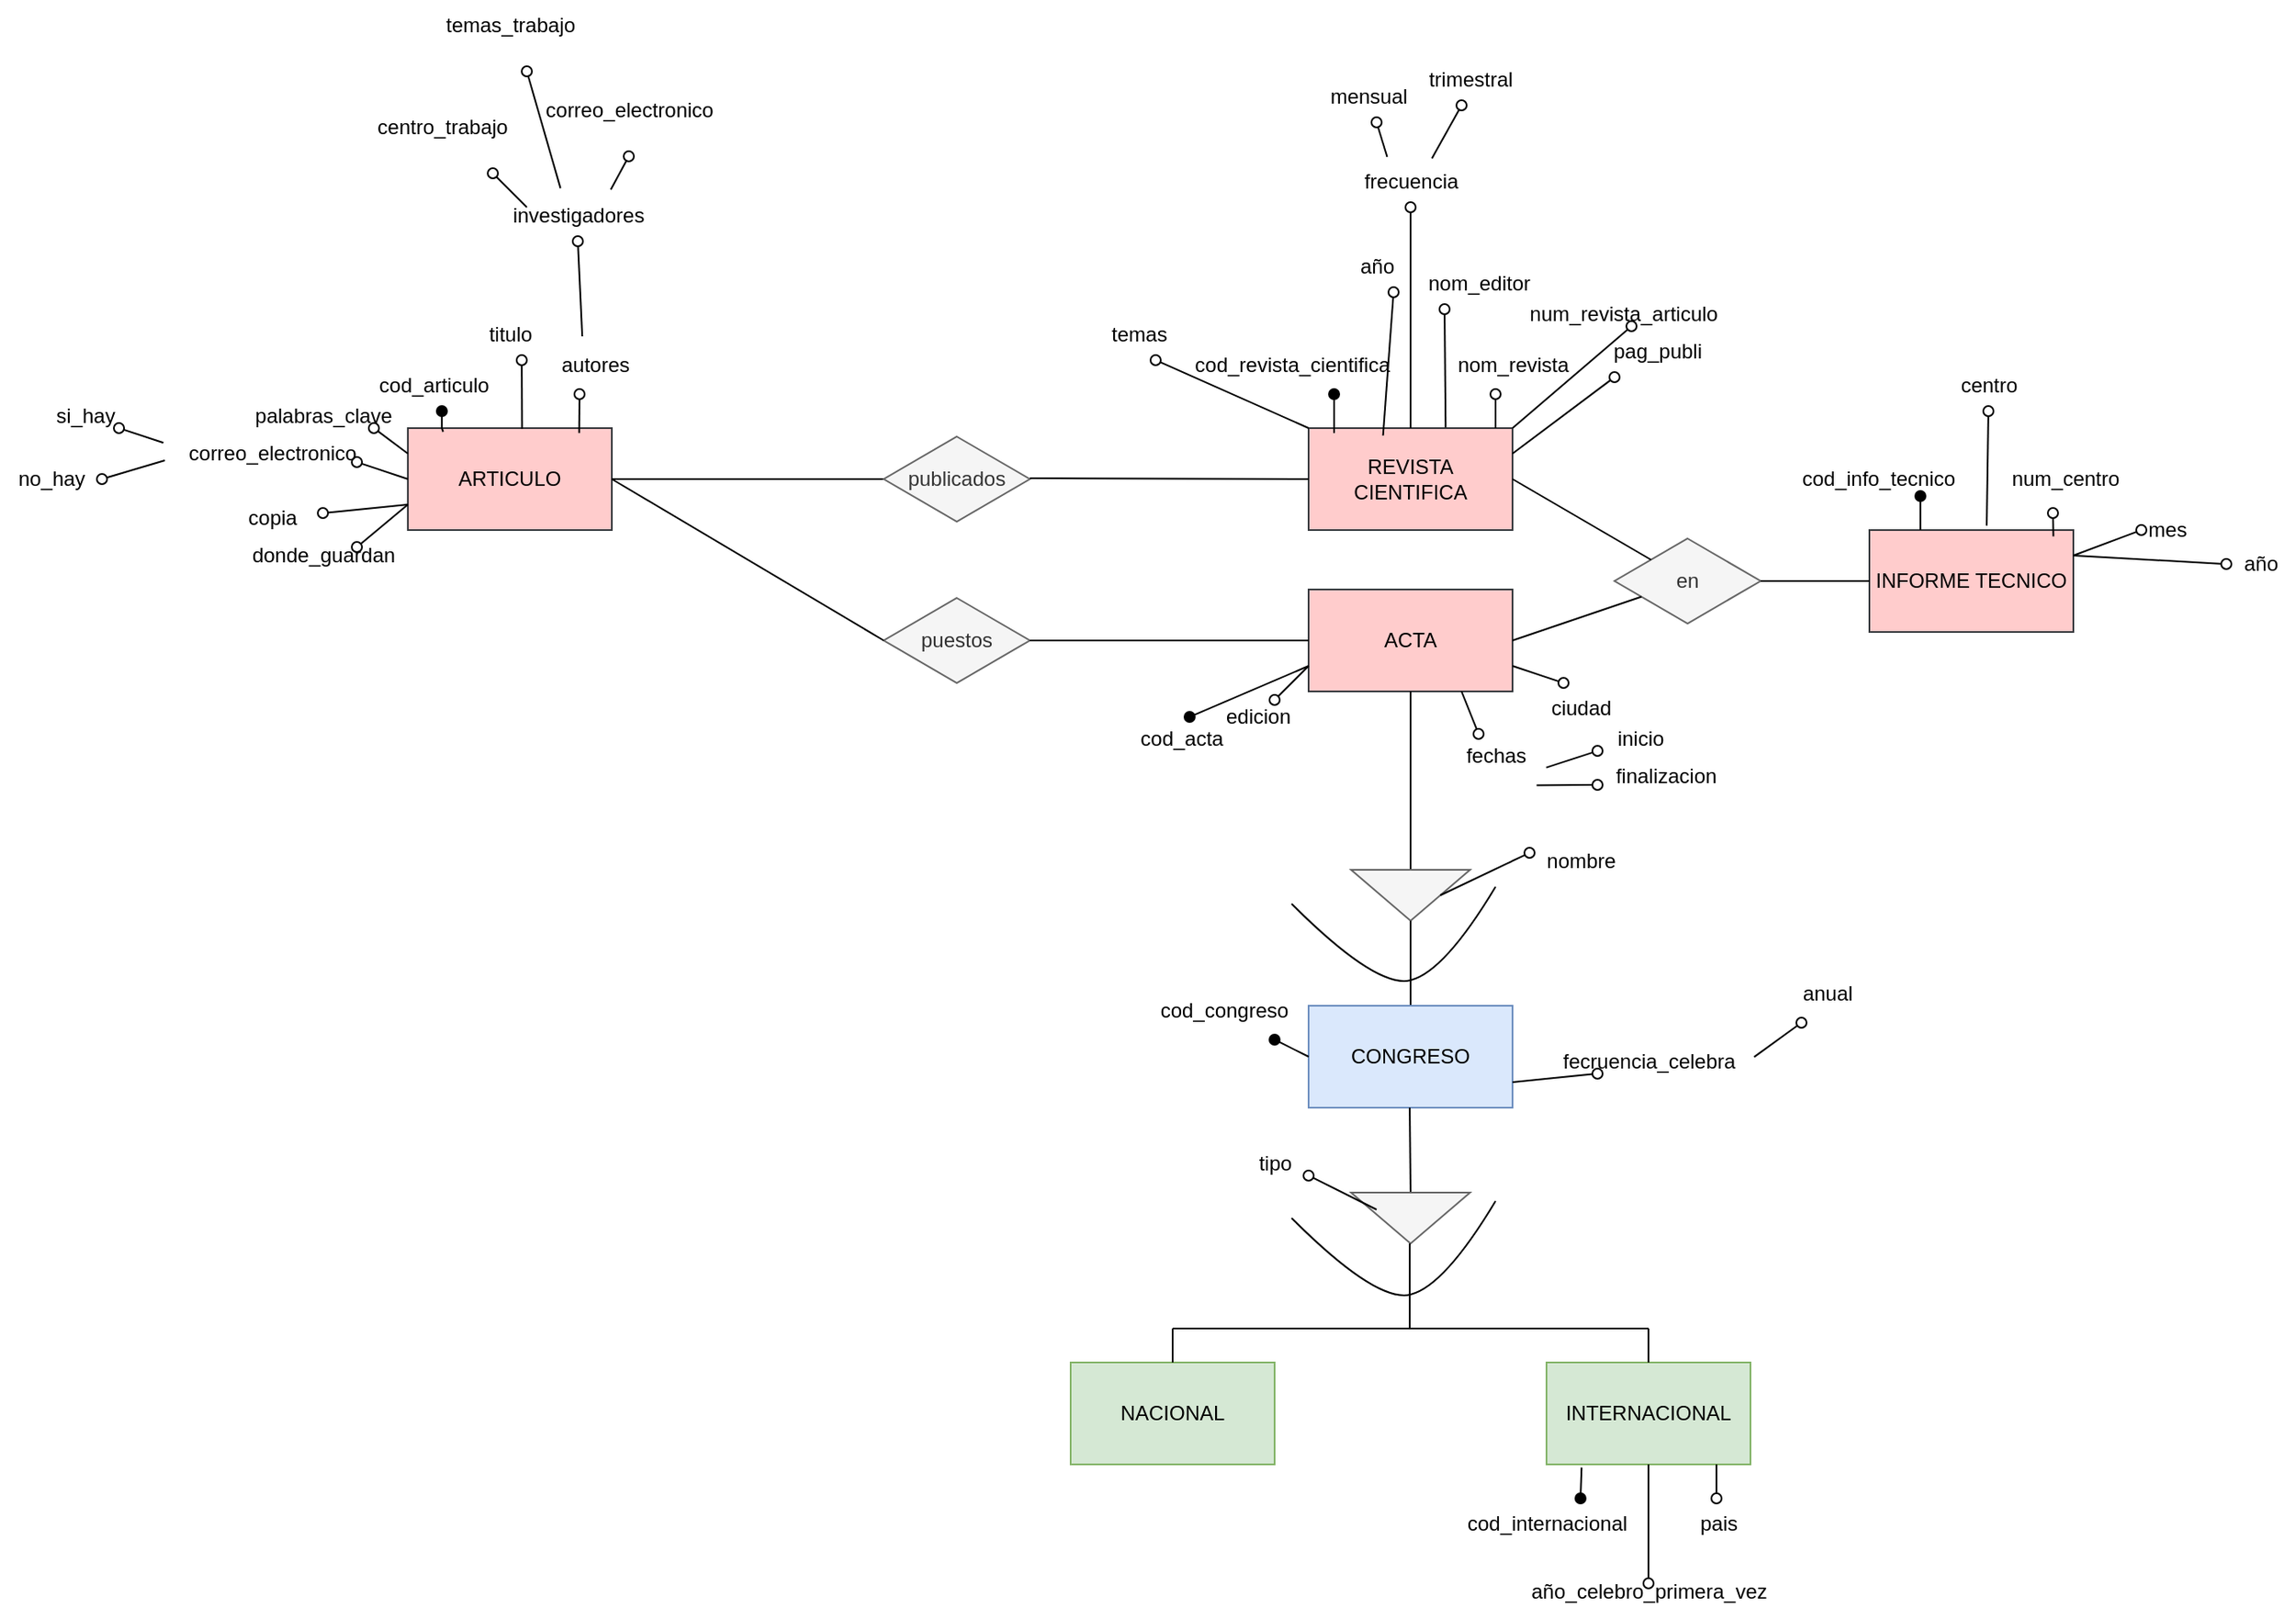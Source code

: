 <mxfile version="24.8.3">
  <diagram name="Página-1" id="g11AucZIUe-Fy0KZNdt1">
    <mxGraphModel dx="1877" dy="1726" grid="1" gridSize="10" guides="1" tooltips="1" connect="1" arrows="1" fold="1" page="1" pageScale="1" pageWidth="827" pageHeight="1169" math="0" shadow="0">
      <root>
        <mxCell id="0" />
        <mxCell id="1" parent="0" />
        <mxCell id="t5aG6DzbK81b0PCmgxbz-1" value="ARTICULO" style="rounded=0;whiteSpace=wrap;html=1;fillColor=#ffcccc;strokeColor=#36393d;" parent="1" vertex="1">
          <mxGeometry x="70" y="70" width="120" height="60" as="geometry" />
        </mxCell>
        <mxCell id="6lAsdZLGoxfmTORIIMi3-1" value="INFORME TECNICO" style="rounded=0;whiteSpace=wrap;html=1;fillColor=#ffcccc;strokeColor=#36393d;" vertex="1" parent="1">
          <mxGeometry x="930" y="130" width="120" height="60" as="geometry" />
        </mxCell>
        <mxCell id="6lAsdZLGoxfmTORIIMi3-2" value="ACTA" style="rounded=0;whiteSpace=wrap;html=1;fillColor=#ffcccc;strokeColor=#36393d;" vertex="1" parent="1">
          <mxGeometry x="600" y="165" width="120" height="60" as="geometry" />
        </mxCell>
        <mxCell id="6lAsdZLGoxfmTORIIMi3-3" value="REVISTA CIENTIFICA" style="rounded=0;whiteSpace=wrap;html=1;fillColor=#ffcccc;strokeColor=#36393d;" vertex="1" parent="1">
          <mxGeometry x="600" y="70" width="120" height="60" as="geometry" />
        </mxCell>
        <mxCell id="6lAsdZLGoxfmTORIIMi3-6" value="" style="endArrow=oval;html=1;rounded=0;exitX=0.173;exitY=0.037;exitDx=0;exitDy=0;exitPerimeter=0;endFill=1;" edge="1" parent="1" source="t5aG6DzbK81b0PCmgxbz-1">
          <mxGeometry width="50" height="50" relative="1" as="geometry">
            <mxPoint x="390" y="320" as="sourcePoint" />
            <mxPoint x="90" y="60" as="targetPoint" />
            <Array as="points">
              <mxPoint x="90" y="70" />
            </Array>
          </mxGeometry>
        </mxCell>
        <mxCell id="6lAsdZLGoxfmTORIIMi3-7" value="cod_articulo" style="text;html=1;align=center;verticalAlign=middle;resizable=0;points=[];autosize=1;strokeColor=none;fillColor=none;" vertex="1" parent="1">
          <mxGeometry x="40" y="30" width="90" height="30" as="geometry" />
        </mxCell>
        <mxCell id="6lAsdZLGoxfmTORIIMi3-8" value="" style="endArrow=oval;html=1;rounded=0;exitX=0.56;exitY=0.007;exitDx=0;exitDy=0;exitPerimeter=0;endFill=0;" edge="1" parent="1" source="t5aG6DzbK81b0PCmgxbz-1">
          <mxGeometry width="50" height="50" relative="1" as="geometry">
            <mxPoint x="390" y="20" as="sourcePoint" />
            <mxPoint x="137" y="30" as="targetPoint" />
          </mxGeometry>
        </mxCell>
        <mxCell id="6lAsdZLGoxfmTORIIMi3-10" value="titulo" style="text;html=1;align=center;verticalAlign=middle;resizable=0;points=[];autosize=1;strokeColor=none;fillColor=none;" vertex="1" parent="1">
          <mxGeometry x="105" width="50" height="30" as="geometry" />
        </mxCell>
        <mxCell id="6lAsdZLGoxfmTORIIMi3-12" value="" style="endArrow=oval;html=1;rounded=0;exitX=0.84;exitY=0.047;exitDx=0;exitDy=0;exitPerimeter=0;endFill=0;" edge="1" parent="1" source="t5aG6DzbK81b0PCmgxbz-1">
          <mxGeometry width="50" height="50" relative="1" as="geometry">
            <mxPoint x="390" y="10" as="sourcePoint" />
            <mxPoint x="171" y="50" as="targetPoint" />
          </mxGeometry>
        </mxCell>
        <mxCell id="6lAsdZLGoxfmTORIIMi3-13" value="autores" style="text;html=1;align=center;verticalAlign=middle;resizable=0;points=[];autosize=1;strokeColor=none;fillColor=none;" vertex="1" parent="1">
          <mxGeometry x="150" y="18" width="60" height="30" as="geometry" />
        </mxCell>
        <mxCell id="6lAsdZLGoxfmTORIIMi3-14" value="" style="endArrow=oval;html=1;rounded=0;exitX=0;exitY=0.25;exitDx=0;exitDy=0;endFill=0;" edge="1" parent="1" source="t5aG6DzbK81b0PCmgxbz-1">
          <mxGeometry width="50" height="50" relative="1" as="geometry">
            <mxPoint x="390" y="310" as="sourcePoint" />
            <mxPoint x="50" y="70" as="targetPoint" />
          </mxGeometry>
        </mxCell>
        <mxCell id="6lAsdZLGoxfmTORIIMi3-15" value="palabras_clave" style="text;html=1;align=center;verticalAlign=middle;resizable=0;points=[];autosize=1;strokeColor=none;fillColor=none;" vertex="1" parent="1">
          <mxGeometry x="-30" y="48" width="100" height="30" as="geometry" />
        </mxCell>
        <mxCell id="6lAsdZLGoxfmTORIIMi3-16" value="" style="endArrow=oval;html=1;rounded=0;exitX=0;exitY=0.5;exitDx=0;exitDy=0;endFill=0;" edge="1" parent="1" source="t5aG6DzbK81b0PCmgxbz-1">
          <mxGeometry width="50" height="50" relative="1" as="geometry">
            <mxPoint x="390" y="210" as="sourcePoint" />
            <mxPoint x="40" y="90" as="targetPoint" />
          </mxGeometry>
        </mxCell>
        <mxCell id="6lAsdZLGoxfmTORIIMi3-17" value="correo_electronico" style="text;html=1;align=center;verticalAlign=middle;resizable=0;points=[];autosize=1;strokeColor=none;fillColor=none;" vertex="1" parent="1">
          <mxGeometry x="-70" y="70" width="120" height="30" as="geometry" />
        </mxCell>
        <mxCell id="6lAsdZLGoxfmTORIIMi3-18" value="" style="endArrow=oval;html=1;rounded=0;exitX=0;exitY=0.75;exitDx=0;exitDy=0;endFill=0;" edge="1" parent="1" source="t5aG6DzbK81b0PCmgxbz-1">
          <mxGeometry width="50" height="50" relative="1" as="geometry">
            <mxPoint x="390" y="210" as="sourcePoint" />
            <mxPoint x="40" y="140" as="targetPoint" />
          </mxGeometry>
        </mxCell>
        <mxCell id="6lAsdZLGoxfmTORIIMi3-19" value="donde_guardan" style="text;html=1;align=center;verticalAlign=middle;resizable=0;points=[];autosize=1;strokeColor=none;fillColor=none;" vertex="1" parent="1">
          <mxGeometry x="-35" y="130" width="110" height="30" as="geometry" />
        </mxCell>
        <mxCell id="6lAsdZLGoxfmTORIIMi3-20" value="" style="endArrow=oval;html=1;rounded=0;exitX=0;exitY=0.75;exitDx=0;exitDy=0;endFill=0;" edge="1" parent="1" source="t5aG6DzbK81b0PCmgxbz-1">
          <mxGeometry width="50" height="50" relative="1" as="geometry">
            <mxPoint x="390" y="210" as="sourcePoint" />
            <mxPoint x="20" y="120" as="targetPoint" />
          </mxGeometry>
        </mxCell>
        <mxCell id="6lAsdZLGoxfmTORIIMi3-21" value="copia" style="text;html=1;align=center;verticalAlign=middle;resizable=0;points=[];autosize=1;strokeColor=none;fillColor=none;" vertex="1" parent="1">
          <mxGeometry x="-35" y="108" width="50" height="30" as="geometry" />
        </mxCell>
        <mxCell id="6lAsdZLGoxfmTORIIMi3-22" value="" style="endArrow=oval;html=1;rounded=0;exitX=-0.032;exitY=0.287;exitDx=0;exitDy=0;exitPerimeter=0;endFill=0;" edge="1" parent="1" source="6lAsdZLGoxfmTORIIMi3-17">
          <mxGeometry width="50" height="50" relative="1" as="geometry">
            <mxPoint x="390" y="210" as="sourcePoint" />
            <mxPoint x="-100" y="70" as="targetPoint" />
          </mxGeometry>
        </mxCell>
        <mxCell id="6lAsdZLGoxfmTORIIMi3-23" value="si_hay" style="text;html=1;align=center;verticalAlign=middle;resizable=0;points=[];autosize=1;strokeColor=none;fillColor=none;" vertex="1" parent="1">
          <mxGeometry x="-150" y="48" width="60" height="30" as="geometry" />
        </mxCell>
        <mxCell id="6lAsdZLGoxfmTORIIMi3-24" value="" style="endArrow=oval;html=1;rounded=0;exitX=-0.025;exitY=0.633;exitDx=0;exitDy=0;exitPerimeter=0;endFill=0;" edge="1" parent="1" source="6lAsdZLGoxfmTORIIMi3-17">
          <mxGeometry width="50" height="50" relative="1" as="geometry">
            <mxPoint x="-110" y="210" as="sourcePoint" />
            <mxPoint x="-110" y="100" as="targetPoint" />
          </mxGeometry>
        </mxCell>
        <mxCell id="6lAsdZLGoxfmTORIIMi3-25" value="no_hay" style="text;html=1;align=center;verticalAlign=middle;resizable=0;points=[];autosize=1;strokeColor=none;fillColor=none;" vertex="1" parent="1">
          <mxGeometry x="-170" y="85" width="60" height="30" as="geometry" />
        </mxCell>
        <mxCell id="6lAsdZLGoxfmTORIIMi3-26" value="" style="endArrow=none;html=1;rounded=0;exitX=1;exitY=0.5;exitDx=0;exitDy=0;entryX=0;entryY=0.5;entryDx=0;entryDy=0;" edge="1" parent="1" source="t5aG6DzbK81b0PCmgxbz-1" target="6lAsdZLGoxfmTORIIMi3-27">
          <mxGeometry width="50" height="50" relative="1" as="geometry">
            <mxPoint x="450" y="210" as="sourcePoint" />
            <mxPoint x="310" y="100" as="targetPoint" />
          </mxGeometry>
        </mxCell>
        <mxCell id="6lAsdZLGoxfmTORIIMi3-27" value="publicados" style="rhombus;whiteSpace=wrap;html=1;fillColor=#f5f5f5;fontColor=#333333;strokeColor=#666666;" vertex="1" parent="1">
          <mxGeometry x="350" y="75" width="86" height="50" as="geometry" />
        </mxCell>
        <mxCell id="6lAsdZLGoxfmTORIIMi3-28" value="" style="endArrow=none;html=1;rounded=0;exitX=1;exitY=0.5;exitDx=0;exitDy=0;" edge="1" parent="1">
          <mxGeometry width="50" height="50" relative="1" as="geometry">
            <mxPoint x="436" y="99.5" as="sourcePoint" />
            <mxPoint x="600" y="100" as="targetPoint" />
          </mxGeometry>
        </mxCell>
        <mxCell id="6lAsdZLGoxfmTORIIMi3-29" value="puestos" style="rhombus;whiteSpace=wrap;html=1;fillColor=#f5f5f5;fontColor=#333333;strokeColor=#666666;" vertex="1" parent="1">
          <mxGeometry x="350" y="170" width="86" height="50" as="geometry" />
        </mxCell>
        <mxCell id="6lAsdZLGoxfmTORIIMi3-30" value="" style="endArrow=none;html=1;rounded=0;entryX=0;entryY=0.5;entryDx=0;entryDy=0;exitX=1;exitY=0.5;exitDx=0;exitDy=0;" edge="1" parent="1" source="t5aG6DzbK81b0PCmgxbz-1" target="6lAsdZLGoxfmTORIIMi3-29">
          <mxGeometry width="50" height="50" relative="1" as="geometry">
            <mxPoint x="200" y="110" as="sourcePoint" />
            <mxPoint x="360" y="144.5" as="targetPoint" />
            <Array as="points" />
          </mxGeometry>
        </mxCell>
        <mxCell id="6lAsdZLGoxfmTORIIMi3-31" value="" style="endArrow=none;html=1;rounded=0;exitX=1;exitY=0.5;exitDx=0;exitDy=0;entryX=0;entryY=0.5;entryDx=0;entryDy=0;" edge="1" parent="1" source="6lAsdZLGoxfmTORIIMi3-29" target="6lAsdZLGoxfmTORIIMi3-2">
          <mxGeometry width="50" height="50" relative="1" as="geometry">
            <mxPoint x="480" y="210" as="sourcePoint" />
            <mxPoint x="640" y="210" as="targetPoint" />
          </mxGeometry>
        </mxCell>
        <mxCell id="6lAsdZLGoxfmTORIIMi3-32" value="en" style="rhombus;whiteSpace=wrap;html=1;fillColor=#f5f5f5;fontColor=#333333;strokeColor=#666666;" vertex="1" parent="1">
          <mxGeometry x="780" y="135" width="86" height="50" as="geometry" />
        </mxCell>
        <mxCell id="6lAsdZLGoxfmTORIIMi3-33" value="" style="endArrow=none;html=1;rounded=0;exitX=1;exitY=0.5;exitDx=0;exitDy=0;entryX=0;entryY=0;entryDx=0;entryDy=0;" edge="1" parent="1" source="6lAsdZLGoxfmTORIIMi3-3" target="6lAsdZLGoxfmTORIIMi3-32">
          <mxGeometry width="50" height="50" relative="1" as="geometry">
            <mxPoint x="770" y="310" as="sourcePoint" />
            <mxPoint x="820" y="260" as="targetPoint" />
          </mxGeometry>
        </mxCell>
        <mxCell id="6lAsdZLGoxfmTORIIMi3-34" value="" style="endArrow=none;html=1;rounded=0;exitX=1;exitY=0.5;exitDx=0;exitDy=0;" edge="1" parent="1" source="6lAsdZLGoxfmTORIIMi3-2" target="6lAsdZLGoxfmTORIIMi3-32">
          <mxGeometry width="50" height="50" relative="1" as="geometry">
            <mxPoint x="770" y="310" as="sourcePoint" />
            <mxPoint x="820" y="260" as="targetPoint" />
          </mxGeometry>
        </mxCell>
        <mxCell id="6lAsdZLGoxfmTORIIMi3-35" value="" style="endArrow=none;html=1;rounded=0;exitX=1;exitY=0.5;exitDx=0;exitDy=0;entryX=0;entryY=0.5;entryDx=0;entryDy=0;" edge="1" parent="1" source="6lAsdZLGoxfmTORIIMi3-32" target="6lAsdZLGoxfmTORIIMi3-1">
          <mxGeometry width="50" height="50" relative="1" as="geometry">
            <mxPoint x="770" y="310" as="sourcePoint" />
            <mxPoint x="820" y="260" as="targetPoint" />
          </mxGeometry>
        </mxCell>
        <mxCell id="6lAsdZLGoxfmTORIIMi3-36" value="" style="endArrow=none;html=1;rounded=0;exitX=0.5;exitY=1;exitDx=0;exitDy=0;" edge="1" parent="1" source="6lAsdZLGoxfmTORIIMi3-2" target="6lAsdZLGoxfmTORIIMi3-37">
          <mxGeometry width="50" height="50" relative="1" as="geometry">
            <mxPoint x="770" y="310" as="sourcePoint" />
            <mxPoint x="660" y="250" as="targetPoint" />
          </mxGeometry>
        </mxCell>
        <mxCell id="6lAsdZLGoxfmTORIIMi3-37" value="" style="triangle;whiteSpace=wrap;html=1;rotation=90;fillColor=#f5f5f5;strokeColor=#666666;fontColor=#333333;" vertex="1" parent="1">
          <mxGeometry x="645" y="310" width="30" height="70" as="geometry" />
        </mxCell>
        <mxCell id="6lAsdZLGoxfmTORIIMi3-38" value="" style="endArrow=none;html=1;rounded=0;exitX=1;exitY=0.5;exitDx=0;exitDy=0;entryX=0.5;entryY=0;entryDx=0;entryDy=0;" edge="1" parent="1" source="6lAsdZLGoxfmTORIIMi3-37">
          <mxGeometry width="50" height="50" relative="1" as="geometry">
            <mxPoint x="770" y="310" as="sourcePoint" />
            <mxPoint x="660" y="410" as="targetPoint" />
          </mxGeometry>
        </mxCell>
        <mxCell id="6lAsdZLGoxfmTORIIMi3-39" value="" style="curved=1;endArrow=none;html=1;rounded=0;endFill=0;" edge="1" parent="1">
          <mxGeometry width="50" height="50" relative="1" as="geometry">
            <mxPoint x="590" y="350" as="sourcePoint" />
            <mxPoint x="710" y="340" as="targetPoint" />
            <Array as="points">
              <mxPoint x="640" y="400" />
              <mxPoint x="680" y="390" />
            </Array>
          </mxGeometry>
        </mxCell>
        <mxCell id="6lAsdZLGoxfmTORIIMi3-40" value="" style="endArrow=oval;html=1;rounded=0;exitX=0.25;exitY=0;exitDx=0;exitDy=0;endFill=1;" edge="1" parent="1" source="6lAsdZLGoxfmTORIIMi3-1">
          <mxGeometry width="50" height="50" relative="1" as="geometry">
            <mxPoint x="1070" y="310" as="sourcePoint" />
            <mxPoint x="960" y="110" as="targetPoint" />
          </mxGeometry>
        </mxCell>
        <mxCell id="6lAsdZLGoxfmTORIIMi3-41" value="cod_info_tecnico" style="text;html=1;align=center;verticalAlign=middle;resizable=0;points=[];autosize=1;strokeColor=none;fillColor=none;" vertex="1" parent="1">
          <mxGeometry x="880" y="85" width="110" height="30" as="geometry" />
        </mxCell>
        <mxCell id="6lAsdZLGoxfmTORIIMi3-46" value="" style="endArrow=oval;html=1;rounded=0;exitX=0.902;exitY=0.063;exitDx=0;exitDy=0;exitPerimeter=0;endFill=0;" edge="1" parent="1" source="6lAsdZLGoxfmTORIIMi3-1">
          <mxGeometry width="50" height="50" relative="1" as="geometry">
            <mxPoint x="1070" y="310" as="sourcePoint" />
            <mxPoint x="1038" y="120" as="targetPoint" />
          </mxGeometry>
        </mxCell>
        <mxCell id="6lAsdZLGoxfmTORIIMi3-47" value="num_centro" style="text;html=1;align=center;verticalAlign=middle;resizable=0;points=[];autosize=1;strokeColor=none;fillColor=none;" vertex="1" parent="1">
          <mxGeometry x="1000" y="85" width="90" height="30" as="geometry" />
        </mxCell>
        <mxCell id="6lAsdZLGoxfmTORIIMi3-48" value="" style="endArrow=oval;html=1;rounded=0;exitX=0.575;exitY=-0.043;exitDx=0;exitDy=0;exitPerimeter=0;endFill=0;" edge="1" parent="1" source="6lAsdZLGoxfmTORIIMi3-1">
          <mxGeometry width="50" height="50" relative="1" as="geometry">
            <mxPoint x="1070" y="310" as="sourcePoint" />
            <mxPoint x="1000" y="60" as="targetPoint" />
          </mxGeometry>
        </mxCell>
        <mxCell id="6lAsdZLGoxfmTORIIMi3-49" value="centro" style="text;html=1;align=center;verticalAlign=middle;resizable=0;points=[];autosize=1;strokeColor=none;fillColor=none;" vertex="1" parent="1">
          <mxGeometry x="970" y="30" width="60" height="30" as="geometry" />
        </mxCell>
        <mxCell id="6lAsdZLGoxfmTORIIMi3-50" value="" style="endArrow=oval;html=1;rounded=0;exitX=1;exitY=0.25;exitDx=0;exitDy=0;endFill=0;" edge="1" parent="1" source="6lAsdZLGoxfmTORIIMi3-1">
          <mxGeometry width="50" height="50" relative="1" as="geometry">
            <mxPoint x="1070" y="310" as="sourcePoint" />
            <mxPoint x="1090" y="130" as="targetPoint" />
          </mxGeometry>
        </mxCell>
        <mxCell id="6lAsdZLGoxfmTORIIMi3-51" value="mes" style="text;html=1;align=center;verticalAlign=middle;resizable=0;points=[];autosize=1;strokeColor=none;fillColor=none;" vertex="1" parent="1">
          <mxGeometry x="1080" y="115" width="50" height="30" as="geometry" />
        </mxCell>
        <mxCell id="6lAsdZLGoxfmTORIIMi3-52" value="" style="endArrow=oval;html=1;rounded=0;exitX=1;exitY=0.25;exitDx=0;exitDy=0;endFill=0;" edge="1" parent="1" source="6lAsdZLGoxfmTORIIMi3-1">
          <mxGeometry width="50" height="50" relative="1" as="geometry">
            <mxPoint x="1070" y="310" as="sourcePoint" />
            <mxPoint x="1140" y="150" as="targetPoint" />
          </mxGeometry>
        </mxCell>
        <mxCell id="6lAsdZLGoxfmTORIIMi3-53" value="año" style="text;html=1;align=center;verticalAlign=middle;resizable=0;points=[];autosize=1;strokeColor=none;fillColor=none;" vertex="1" parent="1">
          <mxGeometry x="1140" y="135" width="40" height="30" as="geometry" />
        </mxCell>
        <mxCell id="6lAsdZLGoxfmTORIIMi3-54" value="" style="endArrow=oval;html=1;rounded=0;exitX=0.5;exitY=0;exitDx=0;exitDy=0;endFill=0;" edge="1" parent="1" source="6lAsdZLGoxfmTORIIMi3-37">
          <mxGeometry width="50" height="50" relative="1" as="geometry">
            <mxPoint x="660" y="310" as="sourcePoint" />
            <mxPoint x="730" y="320" as="targetPoint" />
          </mxGeometry>
        </mxCell>
        <mxCell id="6lAsdZLGoxfmTORIIMi3-55" value="nombre" style="text;html=1;align=center;verticalAlign=middle;resizable=0;points=[];autosize=1;strokeColor=none;fillColor=none;" vertex="1" parent="1">
          <mxGeometry x="730" y="310" width="60" height="30" as="geometry" />
        </mxCell>
        <mxCell id="6lAsdZLGoxfmTORIIMi3-57" value="" style="endArrow=oval;html=1;rounded=0;exitX=0;exitY=0.75;exitDx=0;exitDy=0;endFill=0;" edge="1" parent="1" source="6lAsdZLGoxfmTORIIMi3-2">
          <mxGeometry width="50" height="50" relative="1" as="geometry">
            <mxPoint x="660" y="310" as="sourcePoint" />
            <mxPoint x="580" y="230" as="targetPoint" />
          </mxGeometry>
        </mxCell>
        <mxCell id="6lAsdZLGoxfmTORIIMi3-59" value="edicion" style="text;html=1;align=center;verticalAlign=middle;resizable=0;points=[];autosize=1;strokeColor=none;fillColor=none;" vertex="1" parent="1">
          <mxGeometry x="540" y="225" width="60" height="30" as="geometry" />
        </mxCell>
        <mxCell id="6lAsdZLGoxfmTORIIMi3-60" value="" style="endArrow=oval;html=1;rounded=0;exitX=0;exitY=0.75;exitDx=0;exitDy=0;endFill=1;" edge="1" parent="1" source="6lAsdZLGoxfmTORIIMi3-2">
          <mxGeometry width="50" height="50" relative="1" as="geometry">
            <mxPoint x="660" y="310" as="sourcePoint" />
            <mxPoint x="530" y="240" as="targetPoint" />
          </mxGeometry>
        </mxCell>
        <mxCell id="6lAsdZLGoxfmTORIIMi3-61" value="cod_acta" style="text;html=1;align=center;verticalAlign=middle;resizable=0;points=[];autosize=1;strokeColor=none;fillColor=none;" vertex="1" parent="1">
          <mxGeometry x="490" y="238" width="70" height="30" as="geometry" />
        </mxCell>
        <mxCell id="6lAsdZLGoxfmTORIIMi3-62" value="" style="endArrow=oval;html=1;rounded=0;exitX=1;exitY=0.75;exitDx=0;exitDy=0;endFill=0;" edge="1" parent="1" source="6lAsdZLGoxfmTORIIMi3-2">
          <mxGeometry width="50" height="50" relative="1" as="geometry">
            <mxPoint x="660" y="310" as="sourcePoint" />
            <mxPoint x="750" y="220" as="targetPoint" />
          </mxGeometry>
        </mxCell>
        <mxCell id="6lAsdZLGoxfmTORIIMi3-63" value="ciudad" style="text;html=1;align=center;verticalAlign=middle;resizable=0;points=[];autosize=1;strokeColor=none;fillColor=none;" vertex="1" parent="1">
          <mxGeometry x="730" y="220" width="60" height="30" as="geometry" />
        </mxCell>
        <mxCell id="6lAsdZLGoxfmTORIIMi3-64" value="" style="endArrow=oval;html=1;rounded=0;exitX=0.75;exitY=1;exitDx=0;exitDy=0;endFill=0;" edge="1" parent="1" source="6lAsdZLGoxfmTORIIMi3-2">
          <mxGeometry width="50" height="50" relative="1" as="geometry">
            <mxPoint x="660" y="310" as="sourcePoint" />
            <mxPoint x="700" y="250" as="targetPoint" />
          </mxGeometry>
        </mxCell>
        <mxCell id="6lAsdZLGoxfmTORIIMi3-65" value="fechas" style="text;html=1;align=center;verticalAlign=middle;resizable=0;points=[];autosize=1;strokeColor=none;fillColor=none;" vertex="1" parent="1">
          <mxGeometry x="680" y="248" width="60" height="30" as="geometry" />
        </mxCell>
        <mxCell id="6lAsdZLGoxfmTORIIMi3-66" value="" style="endArrow=oval;html=1;rounded=0;exitX=0.997;exitY=0.727;exitDx=0;exitDy=0;exitPerimeter=0;endFill=0;" edge="1" parent="1" source="6lAsdZLGoxfmTORIIMi3-65">
          <mxGeometry width="50" height="50" relative="1" as="geometry">
            <mxPoint x="660" y="310" as="sourcePoint" />
            <mxPoint x="770" y="260" as="targetPoint" />
          </mxGeometry>
        </mxCell>
        <mxCell id="6lAsdZLGoxfmTORIIMi3-67" value="inicio" style="text;html=1;align=center;verticalAlign=middle;resizable=0;points=[];autosize=1;strokeColor=none;fillColor=none;" vertex="1" parent="1">
          <mxGeometry x="770" y="238" width="50" height="30" as="geometry" />
        </mxCell>
        <mxCell id="6lAsdZLGoxfmTORIIMi3-68" value="" style="endArrow=oval;html=1;rounded=0;exitX=0.903;exitY=1.073;exitDx=0;exitDy=0;exitPerimeter=0;endFill=0;" edge="1" parent="1" source="6lAsdZLGoxfmTORIIMi3-65">
          <mxGeometry width="50" height="50" relative="1" as="geometry">
            <mxPoint x="660" y="310" as="sourcePoint" />
            <mxPoint x="770" y="280" as="targetPoint" />
          </mxGeometry>
        </mxCell>
        <mxCell id="6lAsdZLGoxfmTORIIMi3-69" value="finalizacion" style="text;html=1;align=center;verticalAlign=middle;resizable=0;points=[];autosize=1;strokeColor=none;fillColor=none;" vertex="1" parent="1">
          <mxGeometry x="770" y="260" width="80" height="30" as="geometry" />
        </mxCell>
        <mxCell id="6lAsdZLGoxfmTORIIMi3-71" value="CONGRESO" style="rounded=0;whiteSpace=wrap;html=1;fillColor=#dae8fc;strokeColor=#6c8ebf;" vertex="1" parent="1">
          <mxGeometry x="600" y="410" width="120" height="60" as="geometry" />
        </mxCell>
        <mxCell id="6lAsdZLGoxfmTORIIMi3-73" value="" style="endArrow=none;html=1;rounded=0;exitX=0.5;exitY=1;exitDx=0;exitDy=0;" edge="1" parent="1">
          <mxGeometry width="50" height="50" relative="1" as="geometry">
            <mxPoint x="659.5" y="470" as="sourcePoint" />
            <mxPoint x="660" y="520" as="targetPoint" />
          </mxGeometry>
        </mxCell>
        <mxCell id="6lAsdZLGoxfmTORIIMi3-74" value="" style="triangle;whiteSpace=wrap;html=1;rotation=90;fillColor=#f5f5f5;strokeColor=#666666;fontColor=#333333;" vertex="1" parent="1">
          <mxGeometry x="645" y="500" width="30" height="70" as="geometry" />
        </mxCell>
        <mxCell id="6lAsdZLGoxfmTORIIMi3-75" value="" style="curved=1;endArrow=none;html=1;rounded=0;endFill=0;" edge="1" parent="1">
          <mxGeometry width="50" height="50" relative="1" as="geometry">
            <mxPoint x="590" y="535" as="sourcePoint" />
            <mxPoint x="710" y="525" as="targetPoint" />
            <Array as="points">
              <mxPoint x="640" y="585" />
              <mxPoint x="680" y="575" />
            </Array>
          </mxGeometry>
        </mxCell>
        <mxCell id="6lAsdZLGoxfmTORIIMi3-76" value="" style="endArrow=none;html=1;rounded=0;exitX=1;exitY=0.5;exitDx=0;exitDy=0;entryX=0.5;entryY=0;entryDx=0;entryDy=0;" edge="1" parent="1">
          <mxGeometry width="50" height="50" relative="1" as="geometry">
            <mxPoint x="659.5" y="550" as="sourcePoint" />
            <mxPoint x="659.5" y="600" as="targetPoint" />
          </mxGeometry>
        </mxCell>
        <mxCell id="6lAsdZLGoxfmTORIIMi3-77" value="NACIONAL" style="rounded=0;whiteSpace=wrap;html=1;fillColor=#d5e8d4;strokeColor=#82b366;" vertex="1" parent="1">
          <mxGeometry x="460" y="620" width="120" height="60" as="geometry" />
        </mxCell>
        <mxCell id="6lAsdZLGoxfmTORIIMi3-78" value="" style="endArrow=none;html=1;rounded=0;" edge="1" parent="1">
          <mxGeometry width="50" height="50" relative="1" as="geometry">
            <mxPoint x="520" y="600" as="sourcePoint" />
            <mxPoint x="800" y="600" as="targetPoint" />
          </mxGeometry>
        </mxCell>
        <mxCell id="6lAsdZLGoxfmTORIIMi3-79" value="" style="endArrow=none;html=1;rounded=0;exitX=0.5;exitY=0;exitDx=0;exitDy=0;exitPerimeter=0;" edge="1" parent="1" source="6lAsdZLGoxfmTORIIMi3-77">
          <mxGeometry width="50" height="50" relative="1" as="geometry">
            <mxPoint x="660" y="510" as="sourcePoint" />
            <mxPoint x="520" y="600" as="targetPoint" />
          </mxGeometry>
        </mxCell>
        <mxCell id="6lAsdZLGoxfmTORIIMi3-80" value="INTERNACIONAL" style="rounded=0;whiteSpace=wrap;html=1;fillColor=#d5e8d4;strokeColor=#82b366;" vertex="1" parent="1">
          <mxGeometry x="740" y="620" width="120" height="60" as="geometry" />
        </mxCell>
        <mxCell id="6lAsdZLGoxfmTORIIMi3-81" value="" style="endArrow=none;html=1;rounded=0;entryX=0.5;entryY=0;entryDx=0;entryDy=0;" edge="1" parent="1" target="6lAsdZLGoxfmTORIIMi3-80">
          <mxGeometry width="50" height="50" relative="1" as="geometry">
            <mxPoint x="800" y="600" as="sourcePoint" />
            <mxPoint x="710" y="760" as="targetPoint" />
          </mxGeometry>
        </mxCell>
        <mxCell id="6lAsdZLGoxfmTORIIMi3-82" value="" style="endArrow=oval;html=1;rounded=0;endFill=0;" edge="1" parent="1">
          <mxGeometry width="50" height="50" relative="1" as="geometry">
            <mxPoint x="640" y="530" as="sourcePoint" />
            <mxPoint x="600" y="510" as="targetPoint" />
          </mxGeometry>
        </mxCell>
        <mxCell id="6lAsdZLGoxfmTORIIMi3-83" value="tipo" style="text;html=1;align=center;verticalAlign=middle;resizable=0;points=[];autosize=1;strokeColor=none;fillColor=none;" vertex="1" parent="1">
          <mxGeometry x="560" y="488" width="40" height="30" as="geometry" />
        </mxCell>
        <mxCell id="6lAsdZLGoxfmTORIIMi3-84" value="" style="endArrow=oval;html=1;rounded=0;exitX=1;exitY=0.75;exitDx=0;exitDy=0;endFill=0;" edge="1" parent="1" source="6lAsdZLGoxfmTORIIMi3-71">
          <mxGeometry width="50" height="50" relative="1" as="geometry">
            <mxPoint x="660" y="610" as="sourcePoint" />
            <mxPoint x="770" y="450" as="targetPoint" />
          </mxGeometry>
        </mxCell>
        <mxCell id="6lAsdZLGoxfmTORIIMi3-85" value="fecruencia_celebra" style="text;html=1;align=center;verticalAlign=middle;resizable=0;points=[];autosize=1;strokeColor=none;fillColor=none;" vertex="1" parent="1">
          <mxGeometry x="740" y="428" width="120" height="30" as="geometry" />
        </mxCell>
        <mxCell id="6lAsdZLGoxfmTORIIMi3-86" value="" style="endArrow=oval;html=1;rounded=0;exitX=0;exitY=0.5;exitDx=0;exitDy=0;endFill=1;" edge="1" parent="1" source="6lAsdZLGoxfmTORIIMi3-71">
          <mxGeometry width="50" height="50" relative="1" as="geometry">
            <mxPoint x="660" y="410" as="sourcePoint" />
            <mxPoint x="580" y="430" as="targetPoint" />
          </mxGeometry>
        </mxCell>
        <mxCell id="6lAsdZLGoxfmTORIIMi3-87" value="cod_congreso" style="text;html=1;align=center;verticalAlign=middle;resizable=0;points=[];autosize=1;strokeColor=none;fillColor=none;" vertex="1" parent="1">
          <mxGeometry x="500" y="398" width="100" height="30" as="geometry" />
        </mxCell>
        <mxCell id="6lAsdZLGoxfmTORIIMi3-88" value="" style="endArrow=oval;html=1;rounded=0;exitX=1.018;exitY=0.407;exitDx=0;exitDy=0;exitPerimeter=0;endFill=0;" edge="1" parent="1" source="6lAsdZLGoxfmTORIIMi3-85">
          <mxGeometry width="50" height="50" relative="1" as="geometry">
            <mxPoint x="660" y="410" as="sourcePoint" />
            <mxPoint x="890" y="420" as="targetPoint" />
          </mxGeometry>
        </mxCell>
        <mxCell id="6lAsdZLGoxfmTORIIMi3-89" value="anual" style="text;html=1;align=center;verticalAlign=middle;resizable=0;points=[];autosize=1;strokeColor=none;fillColor=none;" vertex="1" parent="1">
          <mxGeometry x="880" y="388" width="50" height="30" as="geometry" />
        </mxCell>
        <mxCell id="6lAsdZLGoxfmTORIIMi3-90" value="" style="endArrow=oval;html=1;rounded=0;exitX=0.172;exitY=1.03;exitDx=0;exitDy=0;endFill=1;exitPerimeter=0;" edge="1" parent="1" source="6lAsdZLGoxfmTORIIMi3-80">
          <mxGeometry width="50" height="50" relative="1" as="geometry">
            <mxPoint x="660" y="610" as="sourcePoint" />
            <mxPoint x="760" y="700" as="targetPoint" />
          </mxGeometry>
        </mxCell>
        <mxCell id="6lAsdZLGoxfmTORIIMi3-91" value="cod_internacional" style="text;html=1;align=center;verticalAlign=middle;resizable=0;points=[];autosize=1;strokeColor=none;fillColor=none;" vertex="1" parent="1">
          <mxGeometry x="680" y="700" width="120" height="30" as="geometry" />
        </mxCell>
        <mxCell id="6lAsdZLGoxfmTORIIMi3-92" value="" style="endArrow=oval;html=1;rounded=0;endFill=0;" edge="1" parent="1">
          <mxGeometry width="50" height="50" relative="1" as="geometry">
            <mxPoint x="840" y="680" as="sourcePoint" />
            <mxPoint x="840" y="700" as="targetPoint" />
          </mxGeometry>
        </mxCell>
        <mxCell id="6lAsdZLGoxfmTORIIMi3-93" value="pais" style="text;html=1;align=center;verticalAlign=middle;resizable=0;points=[];autosize=1;strokeColor=none;fillColor=none;" vertex="1" parent="1">
          <mxGeometry x="816" y="700" width="50" height="30" as="geometry" />
        </mxCell>
        <mxCell id="6lAsdZLGoxfmTORIIMi3-94" value="" style="endArrow=oval;html=1;rounded=0;exitX=0.5;exitY=1;exitDx=0;exitDy=0;endFill=0;" edge="1" parent="1" source="6lAsdZLGoxfmTORIIMi3-80">
          <mxGeometry width="50" height="50" relative="1" as="geometry">
            <mxPoint x="660" y="610" as="sourcePoint" />
            <mxPoint x="800" y="750" as="targetPoint" />
          </mxGeometry>
        </mxCell>
        <mxCell id="6lAsdZLGoxfmTORIIMi3-96" value="año_celebro_primera_vez" style="text;html=1;align=center;verticalAlign=middle;resizable=0;points=[];autosize=1;strokeColor=none;fillColor=none;" vertex="1" parent="1">
          <mxGeometry x="720" y="740" width="160" height="30" as="geometry" />
        </mxCell>
        <mxCell id="6lAsdZLGoxfmTORIIMi3-97" value="" style="endArrow=oval;html=1;rounded=0;exitX=0.125;exitY=0.047;exitDx=0;exitDy=0;exitPerimeter=0;endFill=1;" edge="1" parent="1" source="6lAsdZLGoxfmTORIIMi3-3">
          <mxGeometry width="50" height="50" relative="1" as="geometry">
            <mxPoint x="660" y="-90" as="sourcePoint" />
            <mxPoint x="615" y="50" as="targetPoint" />
          </mxGeometry>
        </mxCell>
        <mxCell id="6lAsdZLGoxfmTORIIMi3-98" value="cod_revista_cientifica" style="text;html=1;align=center;verticalAlign=middle;resizable=0;points=[];autosize=1;strokeColor=none;fillColor=none;" vertex="1" parent="1">
          <mxGeometry x="520" y="18" width="140" height="30" as="geometry" />
        </mxCell>
        <mxCell id="6lAsdZLGoxfmTORIIMi3-99" value="" style="endArrow=oval;html=1;rounded=0;endFill=0;" edge="1" parent="1">
          <mxGeometry width="50" height="50" relative="1" as="geometry">
            <mxPoint x="710" y="70" as="sourcePoint" />
            <mxPoint x="710" y="50" as="targetPoint" />
          </mxGeometry>
        </mxCell>
        <mxCell id="6lAsdZLGoxfmTORIIMi3-101" value="nom_revista" style="text;html=1;align=center;verticalAlign=middle;resizable=0;points=[];autosize=1;strokeColor=none;fillColor=none;" vertex="1" parent="1">
          <mxGeometry x="675" y="18" width="90" height="30" as="geometry" />
        </mxCell>
        <mxCell id="6lAsdZLGoxfmTORIIMi3-102" value="" style="endArrow=oval;html=1;rounded=0;exitX=0.672;exitY=-0.007;exitDx=0;exitDy=0;exitPerimeter=0;endFill=0;" edge="1" parent="1" source="6lAsdZLGoxfmTORIIMi3-3">
          <mxGeometry width="50" height="50" relative="1" as="geometry">
            <mxPoint x="660" y="-90" as="sourcePoint" />
            <mxPoint x="680" as="targetPoint" />
          </mxGeometry>
        </mxCell>
        <mxCell id="6lAsdZLGoxfmTORIIMi3-103" value="nom_editor" style="text;html=1;align=center;verticalAlign=middle;resizable=0;points=[];autosize=1;strokeColor=none;fillColor=none;" vertex="1" parent="1">
          <mxGeometry x="660" y="-30" width="80" height="30" as="geometry" />
        </mxCell>
        <mxCell id="6lAsdZLGoxfmTORIIMi3-104" value="" style="endArrow=oval;html=1;rounded=0;exitX=0.5;exitY=0;exitDx=0;exitDy=0;endFill=0;" edge="1" parent="1" source="6lAsdZLGoxfmTORIIMi3-3">
          <mxGeometry width="50" height="50" relative="1" as="geometry">
            <mxPoint x="660" y="110" as="sourcePoint" />
            <mxPoint x="660" y="-60" as="targetPoint" />
          </mxGeometry>
        </mxCell>
        <mxCell id="6lAsdZLGoxfmTORIIMi3-105" value="frecuencia" style="text;html=1;align=center;verticalAlign=middle;resizable=0;points=[];autosize=1;strokeColor=none;fillColor=none;" vertex="1" parent="1">
          <mxGeometry x="620" y="-90" width="80" height="30" as="geometry" />
        </mxCell>
        <mxCell id="6lAsdZLGoxfmTORIIMi3-106" value="" style="endArrow=oval;html=1;rounded=0;exitX=0.328;exitY=0.013;exitDx=0;exitDy=0;exitPerimeter=0;endFill=0;" edge="1" parent="1" source="6lAsdZLGoxfmTORIIMi3-105">
          <mxGeometry width="50" height="50" relative="1" as="geometry">
            <mxPoint x="660" y="110" as="sourcePoint" />
            <mxPoint x="640" y="-110" as="targetPoint" />
          </mxGeometry>
        </mxCell>
        <mxCell id="6lAsdZLGoxfmTORIIMi3-107" value="mensual" style="text;html=1;align=center;verticalAlign=middle;resizable=0;points=[];autosize=1;strokeColor=none;fillColor=none;" vertex="1" parent="1">
          <mxGeometry x="600" y="-140" width="70" height="30" as="geometry" />
        </mxCell>
        <mxCell id="6lAsdZLGoxfmTORIIMi3-108" value="" style="endArrow=oval;html=1;rounded=0;exitX=0.657;exitY=0.04;exitDx=0;exitDy=0;exitPerimeter=0;endFill=0;" edge="1" parent="1" source="6lAsdZLGoxfmTORIIMi3-105">
          <mxGeometry width="50" height="50" relative="1" as="geometry">
            <mxPoint x="660" y="110" as="sourcePoint" />
            <mxPoint x="690" y="-120" as="targetPoint" />
          </mxGeometry>
        </mxCell>
        <mxCell id="6lAsdZLGoxfmTORIIMi3-110" value="trimestral" style="text;html=1;align=center;verticalAlign=middle;resizable=0;points=[];autosize=1;strokeColor=none;fillColor=none;" vertex="1" parent="1">
          <mxGeometry x="660" y="-150" width="70" height="30" as="geometry" />
        </mxCell>
        <mxCell id="6lAsdZLGoxfmTORIIMi3-111" value="" style="endArrow=oval;html=1;rounded=0;exitX=0.365;exitY=0.073;exitDx=0;exitDy=0;exitPerimeter=0;endFill=0;" edge="1" parent="1" source="6lAsdZLGoxfmTORIIMi3-3">
          <mxGeometry width="50" height="50" relative="1" as="geometry">
            <mxPoint x="660" y="110" as="sourcePoint" />
            <mxPoint x="650" y="-10" as="targetPoint" />
          </mxGeometry>
        </mxCell>
        <mxCell id="6lAsdZLGoxfmTORIIMi3-112" value="año" style="text;html=1;align=center;verticalAlign=middle;resizable=0;points=[];autosize=1;strokeColor=none;fillColor=none;" vertex="1" parent="1">
          <mxGeometry x="620" y="-40" width="40" height="30" as="geometry" />
        </mxCell>
        <mxCell id="6lAsdZLGoxfmTORIIMi3-114" value="" style="endArrow=oval;html=1;rounded=0;exitX=0;exitY=0;exitDx=0;exitDy=0;endFill=0;" edge="1" parent="1" source="6lAsdZLGoxfmTORIIMi3-3">
          <mxGeometry width="50" height="50" relative="1" as="geometry">
            <mxPoint x="660" y="110" as="sourcePoint" />
            <mxPoint x="510" y="30" as="targetPoint" />
          </mxGeometry>
        </mxCell>
        <mxCell id="6lAsdZLGoxfmTORIIMi3-115" value="temas" style="text;html=1;align=center;verticalAlign=middle;resizable=0;points=[];autosize=1;strokeColor=none;fillColor=none;" vertex="1" parent="1">
          <mxGeometry x="470" width="60" height="30" as="geometry" />
        </mxCell>
        <mxCell id="6lAsdZLGoxfmTORIIMi3-116" value="" style="endArrow=oval;html=1;rounded=0;exitX=1;exitY=0;exitDx=0;exitDy=0;endFill=0;" edge="1" parent="1" source="6lAsdZLGoxfmTORIIMi3-3">
          <mxGeometry width="50" height="50" relative="1" as="geometry">
            <mxPoint x="660" y="110" as="sourcePoint" />
            <mxPoint x="790" y="10" as="targetPoint" />
          </mxGeometry>
        </mxCell>
        <mxCell id="6lAsdZLGoxfmTORIIMi3-117" value="num_revista_articulo" style="text;html=1;align=center;verticalAlign=middle;resizable=0;points=[];autosize=1;strokeColor=none;fillColor=none;" vertex="1" parent="1">
          <mxGeometry x="720" y="-12" width="130" height="30" as="geometry" />
        </mxCell>
        <mxCell id="6lAsdZLGoxfmTORIIMi3-118" value="" style="endArrow=oval;html=1;rounded=0;exitX=1;exitY=0.25;exitDx=0;exitDy=0;endFill=0;" edge="1" parent="1" source="6lAsdZLGoxfmTORIIMi3-3">
          <mxGeometry width="50" height="50" relative="1" as="geometry">
            <mxPoint x="660" y="110" as="sourcePoint" />
            <mxPoint x="780" y="40" as="targetPoint" />
          </mxGeometry>
        </mxCell>
        <mxCell id="6lAsdZLGoxfmTORIIMi3-119" value="pag_publi" style="text;html=1;align=center;verticalAlign=middle;resizable=0;points=[];autosize=1;strokeColor=none;fillColor=none;" vertex="1" parent="1">
          <mxGeometry x="765" y="10" width="80" height="30" as="geometry" />
        </mxCell>
        <mxCell id="6lAsdZLGoxfmTORIIMi3-120" value="" style="endArrow=oval;html=1;rounded=0;exitX=0.377;exitY=-0.067;exitDx=0;exitDy=0;exitPerimeter=0;endFill=0;" edge="1" parent="1" source="6lAsdZLGoxfmTORIIMi3-13">
          <mxGeometry width="50" height="50" relative="1" as="geometry">
            <mxPoint x="90" y="110" as="sourcePoint" />
            <mxPoint x="170" y="-40" as="targetPoint" />
          </mxGeometry>
        </mxCell>
        <mxCell id="6lAsdZLGoxfmTORIIMi3-121" value="investigadores" style="text;html=1;align=center;verticalAlign=middle;resizable=0;points=[];autosize=1;strokeColor=none;fillColor=none;" vertex="1" parent="1">
          <mxGeometry x="120" y="-70" width="100" height="30" as="geometry" />
        </mxCell>
        <mxCell id="6lAsdZLGoxfmTORIIMi3-124" value="" style="endArrow=oval;html=1;rounded=0;exitX=0.2;exitY=0;exitDx=0;exitDy=0;exitPerimeter=0;endFill=0;" edge="1" parent="1">
          <mxGeometry width="50" height="50" relative="1" as="geometry">
            <mxPoint x="140" y="-60" as="sourcePoint" />
            <mxPoint x="120" y="-80" as="targetPoint" />
          </mxGeometry>
        </mxCell>
        <mxCell id="6lAsdZLGoxfmTORIIMi3-125" value="centro_trabajo" style="text;html=1;align=center;verticalAlign=middle;resizable=0;points=[];autosize=1;strokeColor=none;fillColor=none;" vertex="1" parent="1">
          <mxGeometry x="40" y="-122" width="100" height="30" as="geometry" />
        </mxCell>
        <mxCell id="6lAsdZLGoxfmTORIIMi3-127" value="" style="endArrow=oval;html=1;rounded=0;exitX=0.694;exitY=-0.013;exitDx=0;exitDy=0;exitPerimeter=0;endFill=0;" edge="1" parent="1" source="6lAsdZLGoxfmTORIIMi3-121">
          <mxGeometry width="50" height="50" relative="1" as="geometry">
            <mxPoint x="90" y="110" as="sourcePoint" />
            <mxPoint x="200" y="-90" as="targetPoint" />
          </mxGeometry>
        </mxCell>
        <mxCell id="6lAsdZLGoxfmTORIIMi3-128" value="correo_electronico" style="text;html=1;align=center;verticalAlign=middle;resizable=0;points=[];autosize=1;strokeColor=none;fillColor=none;" vertex="1" parent="1">
          <mxGeometry x="140" y="-132" width="120" height="30" as="geometry" />
        </mxCell>
        <mxCell id="6lAsdZLGoxfmTORIIMi3-129" value="" style="endArrow=oval;html=1;rounded=0;exitX=0.398;exitY=-0.04;exitDx=0;exitDy=0;exitPerimeter=0;endFill=0;" edge="1" parent="1" source="6lAsdZLGoxfmTORIIMi3-121">
          <mxGeometry width="50" height="50" relative="1" as="geometry">
            <mxPoint x="90" y="110" as="sourcePoint" />
            <mxPoint x="140" y="-140" as="targetPoint" />
          </mxGeometry>
        </mxCell>
        <mxCell id="6lAsdZLGoxfmTORIIMi3-130" value="temas_trabajo" style="text;html=1;align=center;verticalAlign=middle;resizable=0;points=[];autosize=1;strokeColor=none;fillColor=none;" vertex="1" parent="1">
          <mxGeometry x="80" y="-182" width="100" height="30" as="geometry" />
        </mxCell>
      </root>
    </mxGraphModel>
  </diagram>
</mxfile>
